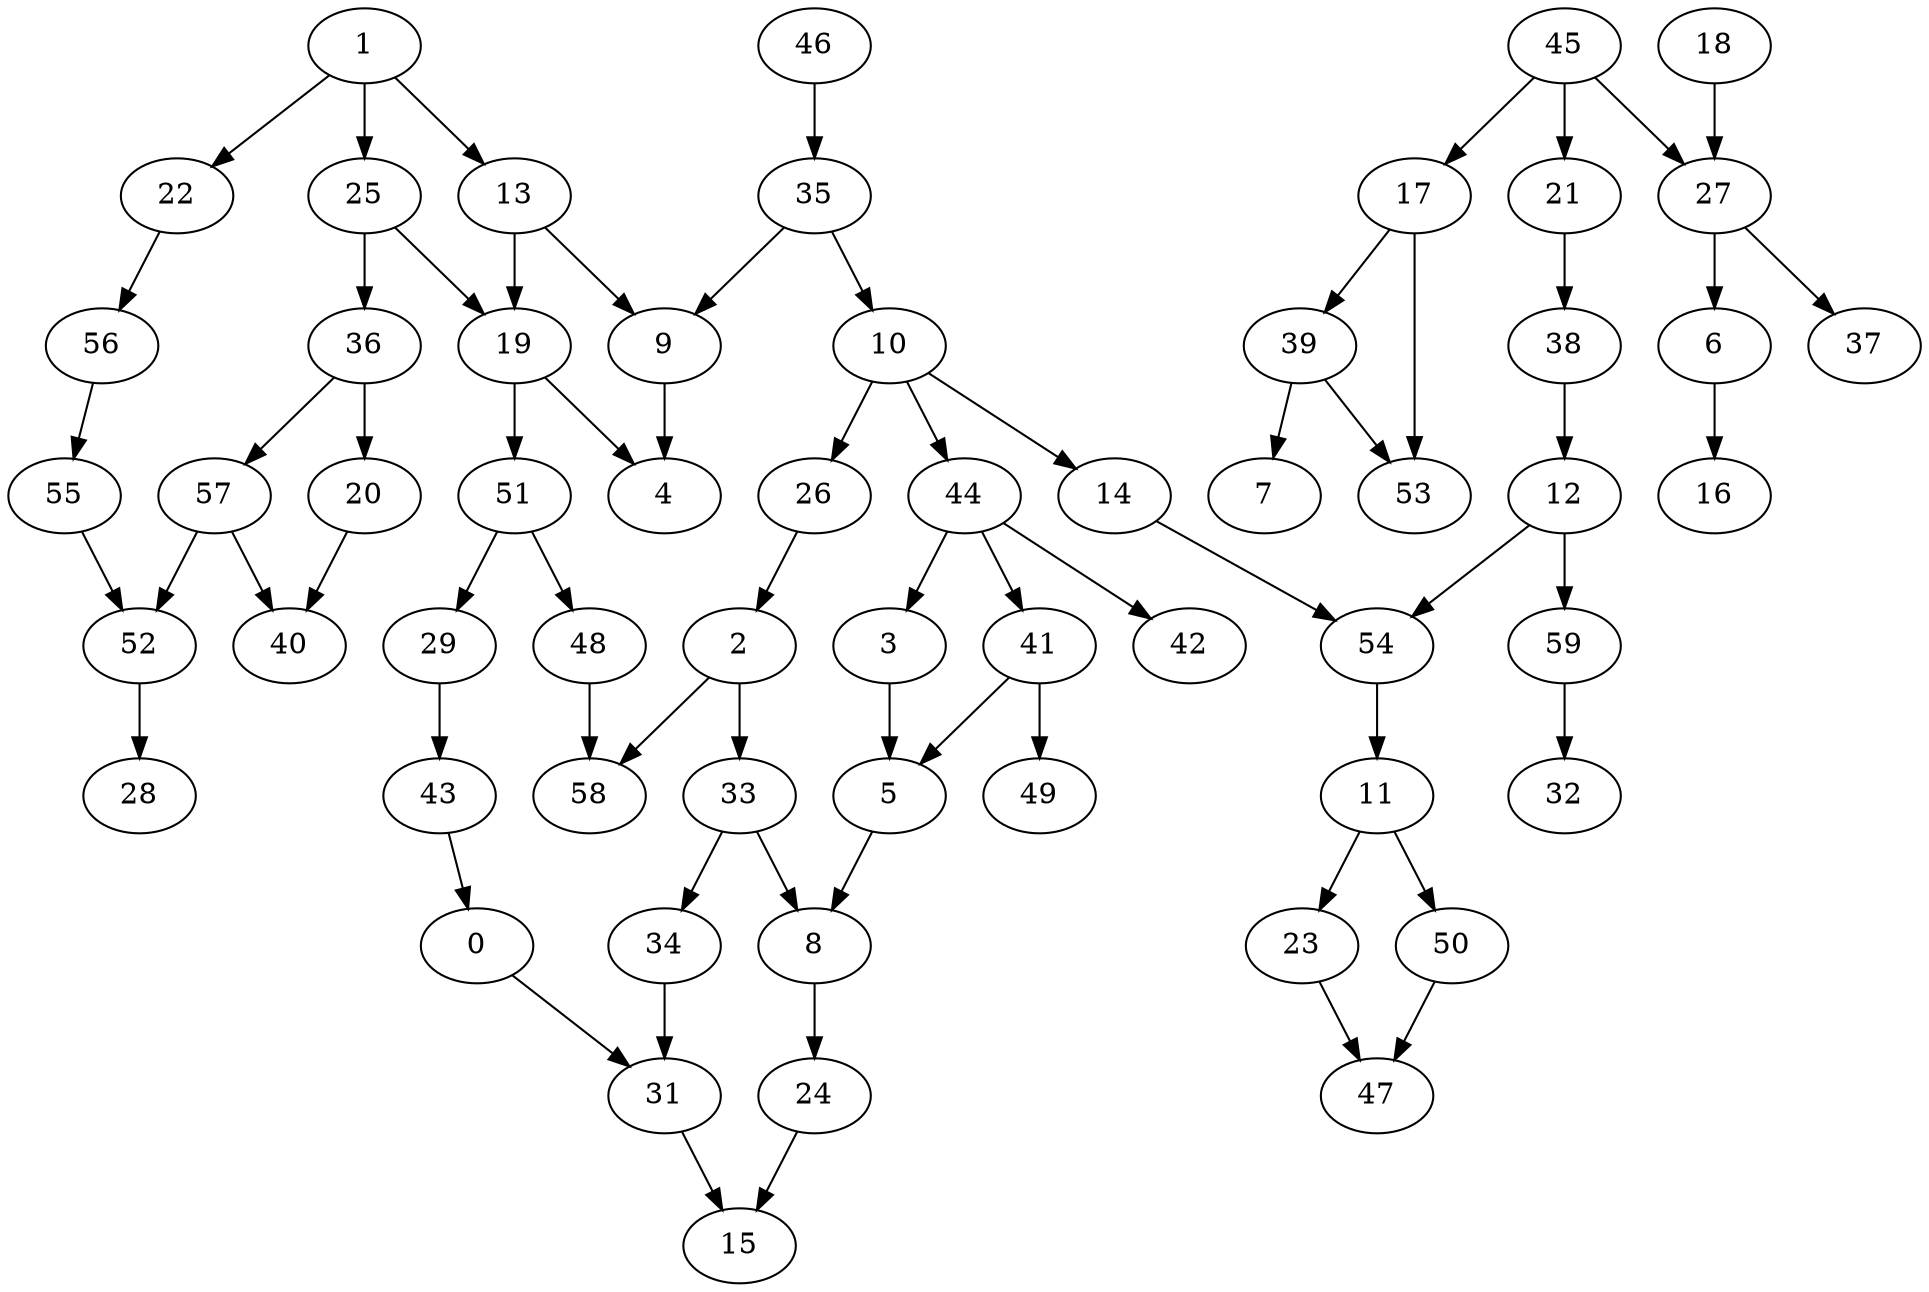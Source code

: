 strict digraph "" {
	0 -> 31;
	31 -> 15;
	1 -> 13;
	1 -> 22;
	1 -> 25;
	13 -> 9;
	13 -> 19;
	22 -> 56;
	25 -> 19;
	25 -> 36;
	9 -> 4;
	19 -> 4;
	19 -> 51;
	56 -> 55;
	36 -> 20;
	36 -> 57;
	2 -> 33;
	2 -> 58;
	33 -> 8;
	33 -> 34;
	8 -> 24;
	34 -> 31;
	3 -> 5;
	5 -> 8;
	24 -> 15;
	6 -> 16;
	10 -> 14;
	10 -> 26;
	10 -> 44;
	14 -> 54;
	26 -> 2;
	44 -> 3;
	44 -> 41;
	44 -> 42;
	54 -> 11;
	41 -> 5;
	41 -> 49;
	11 -> 23;
	11 -> 50;
	23 -> 47;
	50 -> 47;
	12 -> 54;
	12 -> 59;
	59 -> 32;
	51 -> 29;
	51 -> 48;
	17 -> 39;
	17 -> 53;
	39 -> 7;
	39 -> 53;
	18 -> 27;
	27 -> 6;
	27 -> 37;
	29 -> 43;
	48 -> 58;
	20 -> 40;
	21 -> 38;
	38 -> 12;
	55 -> 52;
	57 -> 40;
	57 -> 52;
	43 -> 0;
	45 -> 17;
	45 -> 27;
	45 -> 21;
	46 -> 35;
	35 -> 9;
	35 -> 10;
	52 -> 28;
}
